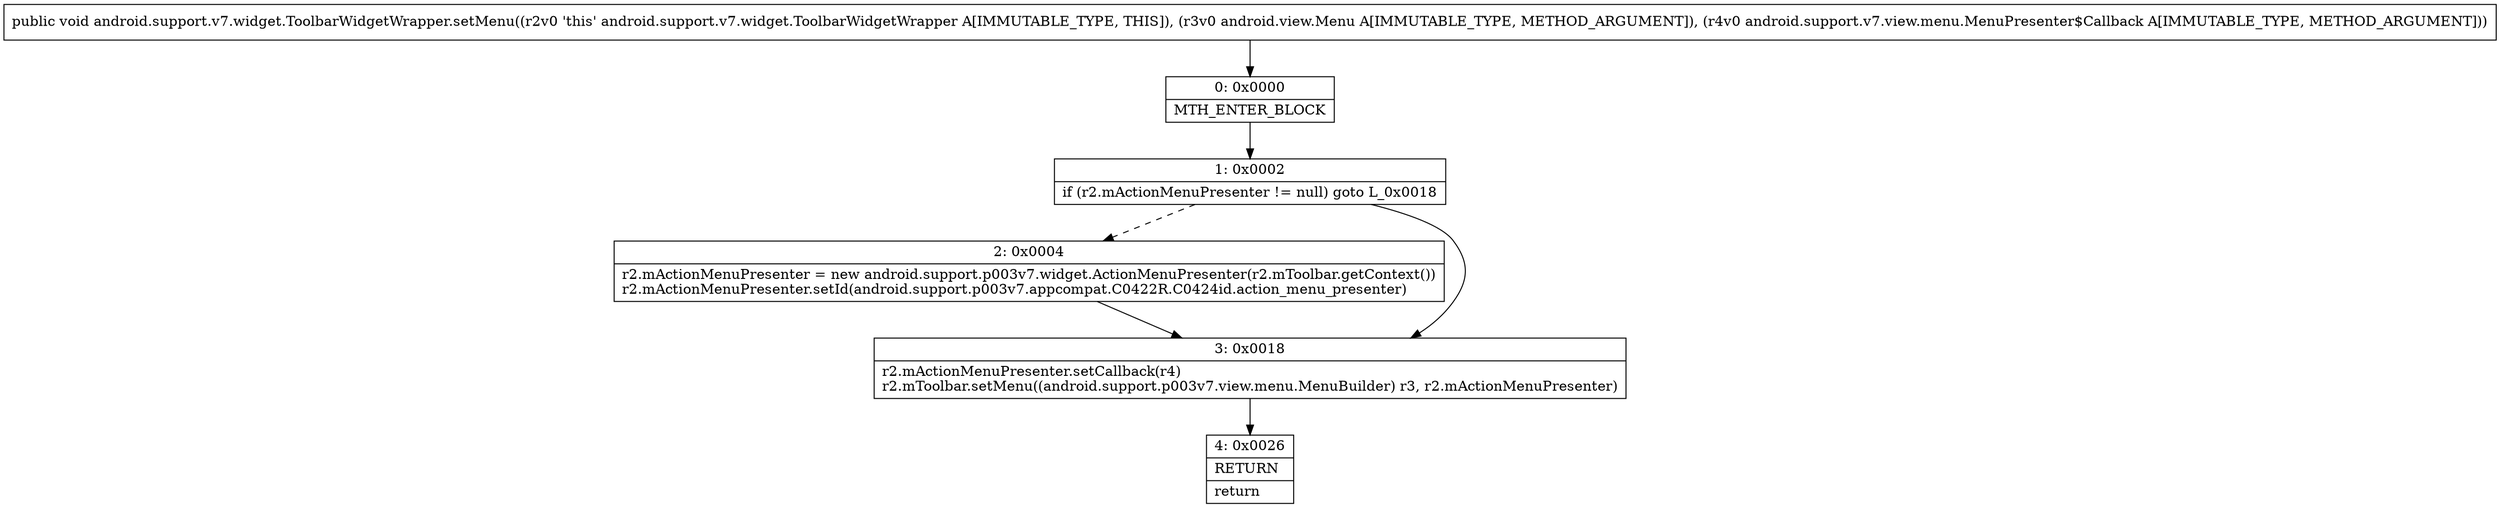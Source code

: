 digraph "CFG forandroid.support.v7.widget.ToolbarWidgetWrapper.setMenu(Landroid\/view\/Menu;Landroid\/support\/v7\/view\/menu\/MenuPresenter$Callback;)V" {
Node_0 [shape=record,label="{0\:\ 0x0000|MTH_ENTER_BLOCK\l}"];
Node_1 [shape=record,label="{1\:\ 0x0002|if (r2.mActionMenuPresenter != null) goto L_0x0018\l}"];
Node_2 [shape=record,label="{2\:\ 0x0004|r2.mActionMenuPresenter = new android.support.p003v7.widget.ActionMenuPresenter(r2.mToolbar.getContext())\lr2.mActionMenuPresenter.setId(android.support.p003v7.appcompat.C0422R.C0424id.action_menu_presenter)\l}"];
Node_3 [shape=record,label="{3\:\ 0x0018|r2.mActionMenuPresenter.setCallback(r4)\lr2.mToolbar.setMenu((android.support.p003v7.view.menu.MenuBuilder) r3, r2.mActionMenuPresenter)\l}"];
Node_4 [shape=record,label="{4\:\ 0x0026|RETURN\l|return\l}"];
MethodNode[shape=record,label="{public void android.support.v7.widget.ToolbarWidgetWrapper.setMenu((r2v0 'this' android.support.v7.widget.ToolbarWidgetWrapper A[IMMUTABLE_TYPE, THIS]), (r3v0 android.view.Menu A[IMMUTABLE_TYPE, METHOD_ARGUMENT]), (r4v0 android.support.v7.view.menu.MenuPresenter$Callback A[IMMUTABLE_TYPE, METHOD_ARGUMENT])) }"];
MethodNode -> Node_0;
Node_0 -> Node_1;
Node_1 -> Node_2[style=dashed];
Node_1 -> Node_3;
Node_2 -> Node_3;
Node_3 -> Node_4;
}

